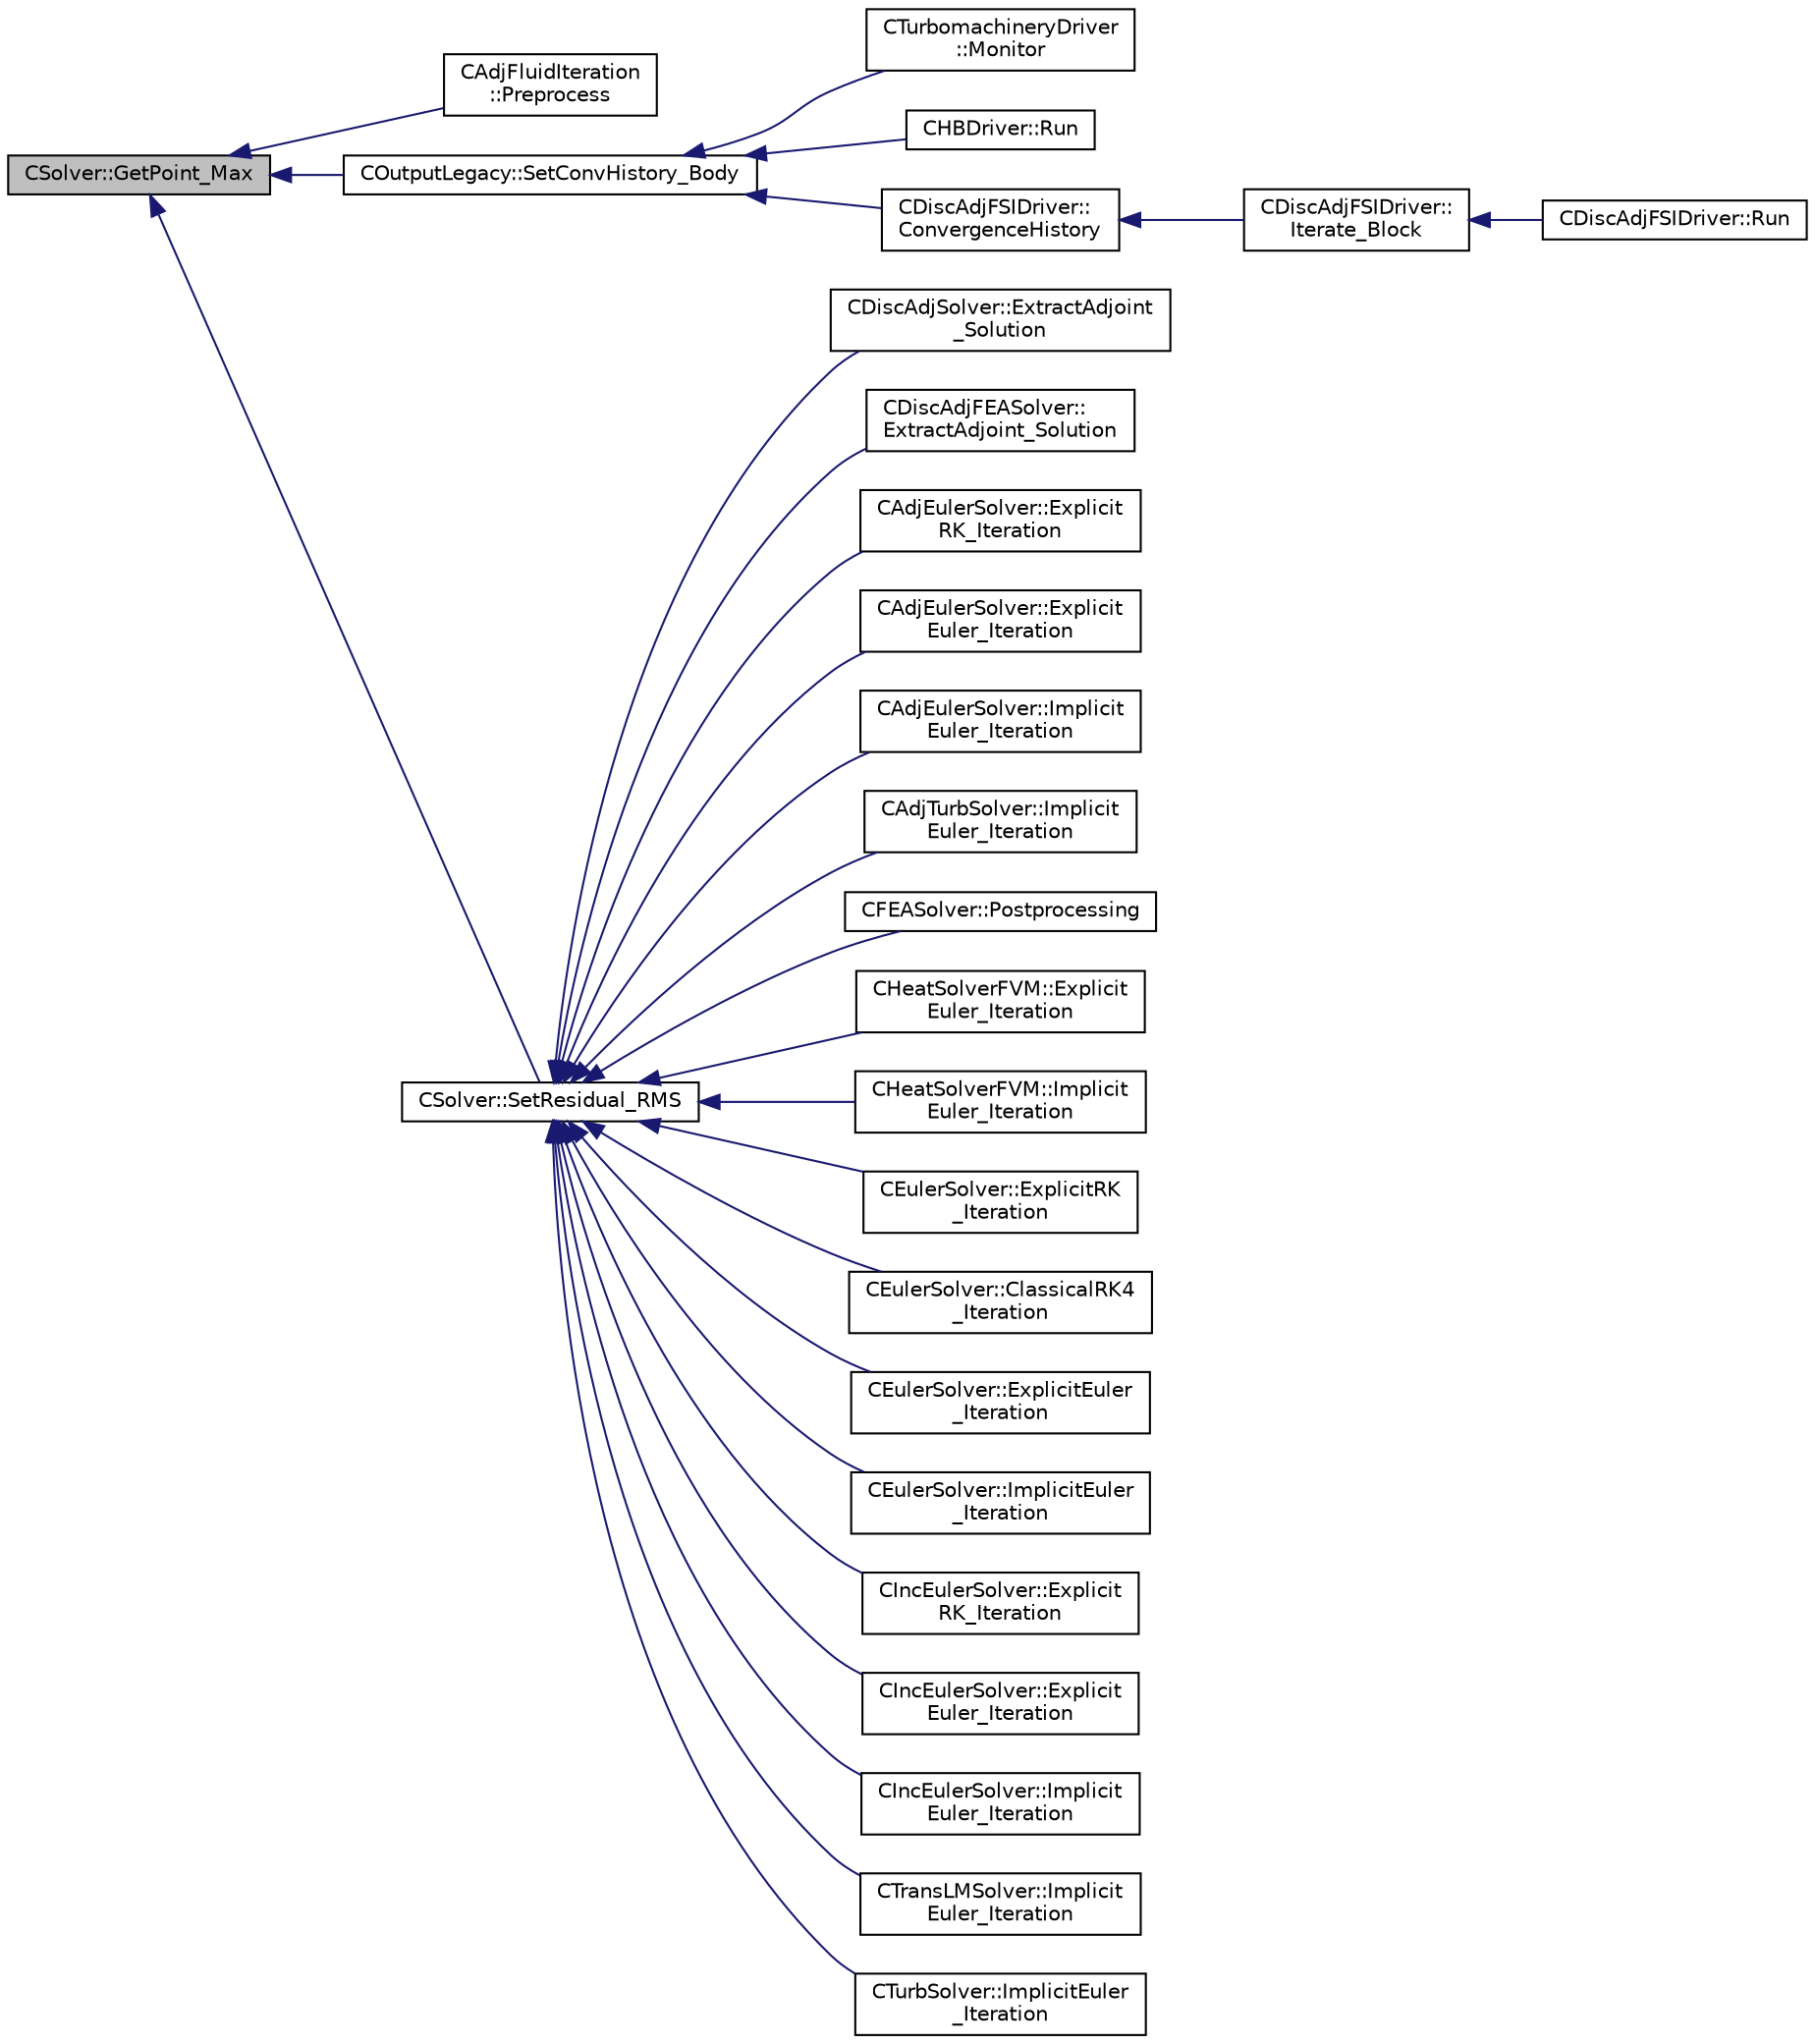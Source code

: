 digraph "CSolver::GetPoint_Max"
{
  edge [fontname="Helvetica",fontsize="10",labelfontname="Helvetica",labelfontsize="10"];
  node [fontname="Helvetica",fontsize="10",shape=record];
  rankdir="LR";
  Node2053 [label="CSolver::GetPoint_Max",height=0.2,width=0.4,color="black", fillcolor="grey75", style="filled", fontcolor="black"];
  Node2053 -> Node2054 [dir="back",color="midnightblue",fontsize="10",style="solid",fontname="Helvetica"];
  Node2054 [label="CAdjFluidIteration\l::Preprocess",height=0.2,width=0.4,color="black", fillcolor="white", style="filled",URL="$class_c_adj_fluid_iteration.html#a2b839162ab9de9dfaed616c069804139",tooltip="Preprocessing to prepare for an iteration of the physics. "];
  Node2053 -> Node2055 [dir="back",color="midnightblue",fontsize="10",style="solid",fontname="Helvetica"];
  Node2055 [label="COutputLegacy::SetConvHistory_Body",height=0.2,width=0.4,color="black", fillcolor="white", style="filled",URL="$class_c_output_legacy.html#a217cc0d778a3828499189a9debee47c6",tooltip="Write the history file and the convergence on the screen for serial computations. ..."];
  Node2055 -> Node2056 [dir="back",color="midnightblue",fontsize="10",style="solid",fontname="Helvetica"];
  Node2056 [label="CTurbomachineryDriver\l::Monitor",height=0.2,width=0.4,color="black", fillcolor="white", style="filled",URL="$class_c_turbomachinery_driver.html#a41d7b50bbacef68eb5436293ebb2da4f",tooltip="Monitor the computation. "];
  Node2055 -> Node2057 [dir="back",color="midnightblue",fontsize="10",style="solid",fontname="Helvetica"];
  Node2057 [label="CHBDriver::Run",height=0.2,width=0.4,color="black", fillcolor="white", style="filled",URL="$class_c_h_b_driver.html#a98c0448a8e0404845ee54e25b62eaea9",tooltip="Run a single iteration of a Harmonic Balance problem. "];
  Node2055 -> Node2058 [dir="back",color="midnightblue",fontsize="10",style="solid",fontname="Helvetica"];
  Node2058 [label="CDiscAdjFSIDriver::\lConvergenceHistory",height=0.2,width=0.4,color="black", fillcolor="white", style="filled",URL="$class_c_disc_adj_f_s_i_driver.html#a139dfa2442613879f2b15f28a09c2bd5",tooltip="Output the convergence history. "];
  Node2058 -> Node2059 [dir="back",color="midnightblue",fontsize="10",style="solid",fontname="Helvetica"];
  Node2059 [label="CDiscAdjFSIDriver::\lIterate_Block",height=0.2,width=0.4,color="black", fillcolor="white", style="filled",URL="$class_c_disc_adj_f_s_i_driver.html#a84949f139fa795b7d34d6ff77e82eb5c",tooltip="Iterate a certain block for adjoint FSI - may be the whole set of variables or independent and subite..."];
  Node2059 -> Node2060 [dir="back",color="midnightblue",fontsize="10",style="solid",fontname="Helvetica"];
  Node2060 [label="CDiscAdjFSIDriver::Run",height=0.2,width=0.4,color="black", fillcolor="white", style="filled",URL="$class_c_disc_adj_f_s_i_driver.html#a2e965d6e9c4dcfc296077cae225cab21",tooltip="Run a Discrete Adjoint iteration for the FSI problem. "];
  Node2053 -> Node2061 [dir="back",color="midnightblue",fontsize="10",style="solid",fontname="Helvetica"];
  Node2061 [label="CSolver::SetResidual_RMS",height=0.2,width=0.4,color="black", fillcolor="white", style="filled",URL="$class_c_solver.html#a757fe316cc412bb18f1c6dff3beeb6b4",tooltip="Set the value of the max residual and RMS residual. "];
  Node2061 -> Node2062 [dir="back",color="midnightblue",fontsize="10",style="solid",fontname="Helvetica"];
  Node2062 [label="CDiscAdjSolver::ExtractAdjoint\l_Solution",height=0.2,width=0.4,color="black", fillcolor="white", style="filled",URL="$class_c_disc_adj_solver.html#a05ed17d8256bd61c43ba09343750eb1a",tooltip="Sets the adjoint values of the input variables of the flow (+turb.) iteration after tape has been eva..."];
  Node2061 -> Node2063 [dir="back",color="midnightblue",fontsize="10",style="solid",fontname="Helvetica"];
  Node2063 [label="CDiscAdjFEASolver::\lExtractAdjoint_Solution",height=0.2,width=0.4,color="black", fillcolor="white", style="filled",URL="$class_c_disc_adj_f_e_a_solver.html#a976facb0e6a13e97f663c74a863b350d",tooltip="Sets the adjoint values of the input variables of the flow (+turb.) iteration after tape has been eva..."];
  Node2061 -> Node2064 [dir="back",color="midnightblue",fontsize="10",style="solid",fontname="Helvetica"];
  Node2064 [label="CAdjEulerSolver::Explicit\lRK_Iteration",height=0.2,width=0.4,color="black", fillcolor="white", style="filled",URL="$class_c_adj_euler_solver.html#a83de159f4bd062c776f07d087414a9cf",tooltip="Update the solution using a Runge-Kutta strategy. "];
  Node2061 -> Node2065 [dir="back",color="midnightblue",fontsize="10",style="solid",fontname="Helvetica"];
  Node2065 [label="CAdjEulerSolver::Explicit\lEuler_Iteration",height=0.2,width=0.4,color="black", fillcolor="white", style="filled",URL="$class_c_adj_euler_solver.html#a2863f1ed56105b595204ac31b3dab66b",tooltip="Update the solution using a explicit Euler scheme. "];
  Node2061 -> Node2066 [dir="back",color="midnightblue",fontsize="10",style="solid",fontname="Helvetica"];
  Node2066 [label="CAdjEulerSolver::Implicit\lEuler_Iteration",height=0.2,width=0.4,color="black", fillcolor="white", style="filled",URL="$class_c_adj_euler_solver.html#af64f459bce9498b1d19d8a645d0bc2c3",tooltip="Update the solution using an implicit solver. "];
  Node2061 -> Node2067 [dir="back",color="midnightblue",fontsize="10",style="solid",fontname="Helvetica"];
  Node2067 [label="CAdjTurbSolver::Implicit\lEuler_Iteration",height=0.2,width=0.4,color="black", fillcolor="white", style="filled",URL="$class_c_adj_turb_solver.html#a2c2657818c6ecfb7984c70bf079accd3",tooltip="Update the solution using an implicit solver. "];
  Node2061 -> Node2068 [dir="back",color="midnightblue",fontsize="10",style="solid",fontname="Helvetica"];
  Node2068 [label="CFEASolver::Postprocessing",height=0.2,width=0.4,color="black", fillcolor="white", style="filled",URL="$class_c_f_e_a_solver.html#a582bf776db03d18a985936fff4c16644",tooltip="Postprocessing. "];
  Node2061 -> Node2069 [dir="back",color="midnightblue",fontsize="10",style="solid",fontname="Helvetica"];
  Node2069 [label="CHeatSolverFVM::Explicit\lEuler_Iteration",height=0.2,width=0.4,color="black", fillcolor="white", style="filled",URL="$class_c_heat_solver_f_v_m.html#ac72e3e231d74967d368bf1cb7345535a",tooltip="Update the solution using an explicit solver. "];
  Node2061 -> Node2070 [dir="back",color="midnightblue",fontsize="10",style="solid",fontname="Helvetica"];
  Node2070 [label="CHeatSolverFVM::Implicit\lEuler_Iteration",height=0.2,width=0.4,color="black", fillcolor="white", style="filled",URL="$class_c_heat_solver_f_v_m.html#a604f660ae9da06eae59363f83a98843e",tooltip="Update the solution using an implicit solver. "];
  Node2061 -> Node2071 [dir="back",color="midnightblue",fontsize="10",style="solid",fontname="Helvetica"];
  Node2071 [label="CEulerSolver::ExplicitRK\l_Iteration",height=0.2,width=0.4,color="black", fillcolor="white", style="filled",URL="$class_c_euler_solver.html#ac3d1b3a1fee6613906b56a9698bfe680",tooltip="Update the solution using a Runge-Kutta scheme. "];
  Node2061 -> Node2072 [dir="back",color="midnightblue",fontsize="10",style="solid",fontname="Helvetica"];
  Node2072 [label="CEulerSolver::ClassicalRK4\l_Iteration",height=0.2,width=0.4,color="black", fillcolor="white", style="filled",URL="$class_c_euler_solver.html#ad87a9109a645f0ea9e38336d2a6bf196",tooltip="Update the solution using the classical fourth-order Runge-Kutta scheme. "];
  Node2061 -> Node2073 [dir="back",color="midnightblue",fontsize="10",style="solid",fontname="Helvetica"];
  Node2073 [label="CEulerSolver::ExplicitEuler\l_Iteration",height=0.2,width=0.4,color="black", fillcolor="white", style="filled",URL="$class_c_euler_solver.html#a1f798a3f88873d6d634b90f8816eccde",tooltip="Update the solution using the explicit Euler scheme. "];
  Node2061 -> Node2074 [dir="back",color="midnightblue",fontsize="10",style="solid",fontname="Helvetica"];
  Node2074 [label="CEulerSolver::ImplicitEuler\l_Iteration",height=0.2,width=0.4,color="black", fillcolor="white", style="filled",URL="$class_c_euler_solver.html#a4e8277fc44dc97c8d73fbe3347204372",tooltip="Update the solution using an implicit Euler scheme. "];
  Node2061 -> Node2075 [dir="back",color="midnightblue",fontsize="10",style="solid",fontname="Helvetica"];
  Node2075 [label="CIncEulerSolver::Explicit\lRK_Iteration",height=0.2,width=0.4,color="black", fillcolor="white", style="filled",URL="$class_c_inc_euler_solver.html#a2f6c1370f17da44680c1ff1b6be6c9a1",tooltip="Update the solution using a Runge-Kutta scheme. "];
  Node2061 -> Node2076 [dir="back",color="midnightblue",fontsize="10",style="solid",fontname="Helvetica"];
  Node2076 [label="CIncEulerSolver::Explicit\lEuler_Iteration",height=0.2,width=0.4,color="black", fillcolor="white", style="filled",URL="$class_c_inc_euler_solver.html#a66aac46e83451e30828ad808becb1f73",tooltip="Update the solution using the explicit Euler scheme. "];
  Node2061 -> Node2077 [dir="back",color="midnightblue",fontsize="10",style="solid",fontname="Helvetica"];
  Node2077 [label="CIncEulerSolver::Implicit\lEuler_Iteration",height=0.2,width=0.4,color="black", fillcolor="white", style="filled",URL="$class_c_inc_euler_solver.html#ad84dd4225bb9d158c52b26e2f30f6fa7",tooltip="Update the solution using an implicit Euler scheme. "];
  Node2061 -> Node2078 [dir="back",color="midnightblue",fontsize="10",style="solid",fontname="Helvetica"];
  Node2078 [label="CTransLMSolver::Implicit\lEuler_Iteration",height=0.2,width=0.4,color="black", fillcolor="white", style="filled",URL="$class_c_trans_l_m_solver.html#aa39c7964d452b56f3f41733ae43d4cc7",tooltip="Update the solution using an implicit solver. "];
  Node2061 -> Node2079 [dir="back",color="midnightblue",fontsize="10",style="solid",fontname="Helvetica"];
  Node2079 [label="CTurbSolver::ImplicitEuler\l_Iteration",height=0.2,width=0.4,color="black", fillcolor="white", style="filled",URL="$class_c_turb_solver.html#af7a0ab68fbb2925c56863df97b3ea4ee",tooltip="Update the solution using an implicit solver. "];
}
